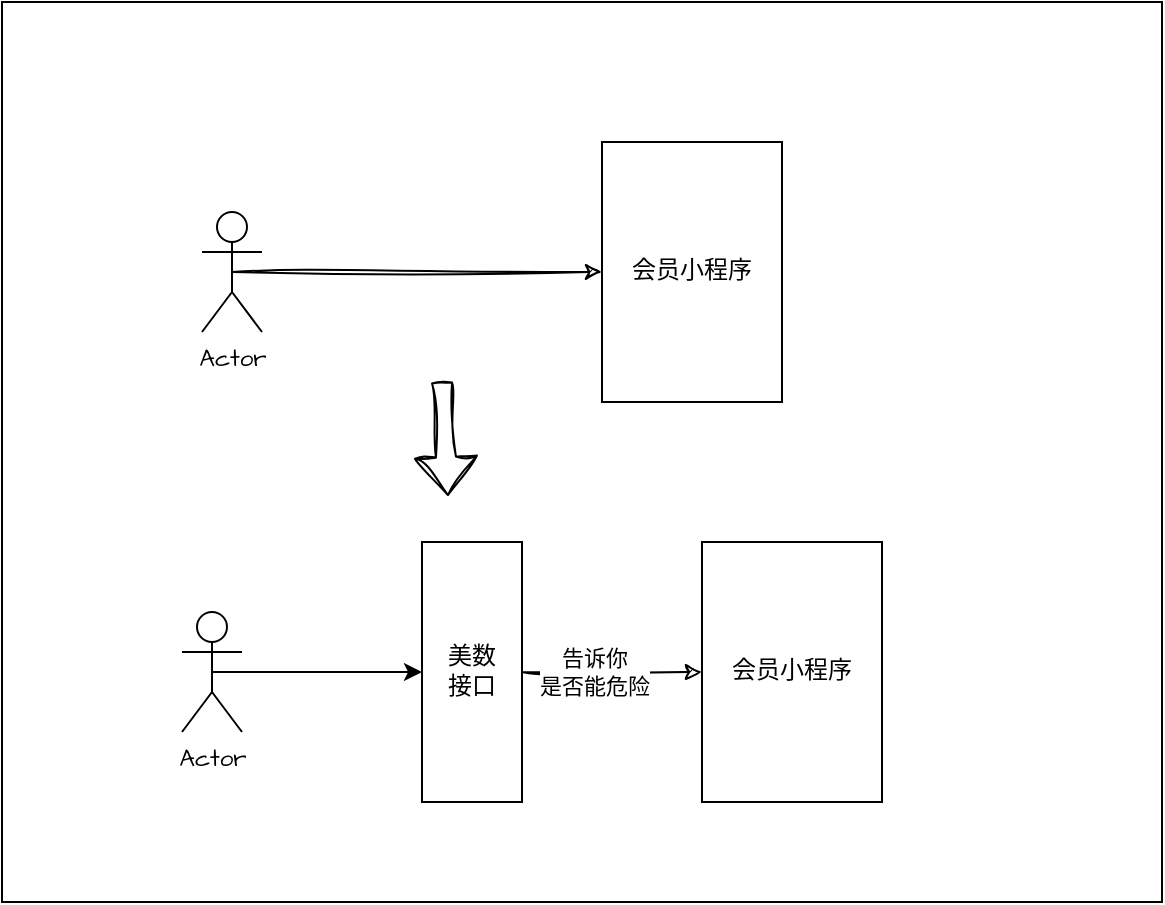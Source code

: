 <mxfile version="24.6.4" type="github">
  <diagram name="第 1 页" id="FyM_u4IROH9hrzbyVI0T">
    <mxGraphModel dx="2079" dy="833" grid="1" gridSize="10" guides="1" tooltips="1" connect="1" arrows="1" fold="1" page="1" pageScale="1" pageWidth="827" pageHeight="1169" math="0" shadow="0">
      <root>
        <mxCell id="0" />
        <mxCell id="1" parent="0" />
        <mxCell id="tBmrTLHr0Ty2pZJlx2eB-10" value="" style="rounded=0;whiteSpace=wrap;html=1;hachureGap=4;fontFamily=Architects Daughter;fontSource=https%3A%2F%2Ffonts.googleapis.com%2Fcss%3Ffamily%3DArchitects%2BDaughter;" vertex="1" parent="1">
          <mxGeometry x="-130" y="260" width="580" height="450" as="geometry" />
        </mxCell>
        <mxCell id="tBmrTLHr0Ty2pZJlx2eB-1" value="会员小程序" style="rounded=0;whiteSpace=wrap;html=1;hachureGap=4;fontFamily=Architects Daughter;fontSource=https%3A%2F%2Ffonts.googleapis.com%2Fcss%3Ffamily%3DArchitects%2BDaughter;" vertex="1" parent="1">
          <mxGeometry x="170" y="330" width="90" height="130" as="geometry" />
        </mxCell>
        <mxCell id="tBmrTLHr0Ty2pZJlx2eB-2" value="Actor" style="shape=umlActor;verticalLabelPosition=bottom;verticalAlign=top;html=1;outlineConnect=0;hachureGap=4;fontFamily=Architects Daughter;fontSource=https%3A%2F%2Ffonts.googleapis.com%2Fcss%3Ffamily%3DArchitects%2BDaughter;" vertex="1" parent="1">
          <mxGeometry x="-30" y="365" width="30" height="60" as="geometry" />
        </mxCell>
        <mxCell id="tBmrTLHr0Ty2pZJlx2eB-3" value="" style="endArrow=classic;html=1;rounded=0;sketch=1;hachureGap=4;jiggle=2;curveFitting=1;fontFamily=Architects Daughter;fontSource=https%3A%2F%2Ffonts.googleapis.com%2Fcss%3Ffamily%3DArchitects%2BDaughter;exitX=0.5;exitY=0.5;exitDx=0;exitDy=0;exitPerimeter=0;entryX=0;entryY=0.5;entryDx=0;entryDy=0;" edge="1" parent="1" source="tBmrTLHr0Ty2pZJlx2eB-2" target="tBmrTLHr0Ty2pZJlx2eB-1">
          <mxGeometry width="50" height="50" relative="1" as="geometry">
            <mxPoint x="50" y="430" as="sourcePoint" />
            <mxPoint x="100" y="380" as="targetPoint" />
          </mxGeometry>
        </mxCell>
        <mxCell id="tBmrTLHr0Ty2pZJlx2eB-4" value="会员小程序" style="rounded=0;whiteSpace=wrap;html=1;hachureGap=4;fontFamily=Architects Daughter;fontSource=https%3A%2F%2Ffonts.googleapis.com%2Fcss%3Ffamily%3DArchitects%2BDaughter;" vertex="1" parent="1">
          <mxGeometry x="220" y="530" width="90" height="130" as="geometry" />
        </mxCell>
        <mxCell id="tBmrTLHr0Ty2pZJlx2eB-5" value="Actor" style="shape=umlActor;verticalLabelPosition=bottom;verticalAlign=top;html=1;outlineConnect=0;hachureGap=4;fontFamily=Architects Daughter;fontSource=https%3A%2F%2Ffonts.googleapis.com%2Fcss%3Ffamily%3DArchitects%2BDaughter;" vertex="1" parent="1">
          <mxGeometry x="-40" y="565" width="30" height="60" as="geometry" />
        </mxCell>
        <mxCell id="tBmrTLHr0Ty2pZJlx2eB-6" value="" style="endArrow=classic;html=1;rounded=0;hachureGap=4;fontFamily=Architects Daughter;fontSource=https%3A%2F%2Ffonts.googleapis.com%2Fcss%3Ffamily%3DArchitects%2BDaughter;exitX=0.5;exitY=0.5;exitDx=0;exitDy=0;exitPerimeter=0;entryX=0;entryY=0.5;entryDx=0;entryDy=0;" edge="1" parent="1" source="tBmrTLHr0Ty2pZJlx2eB-5" target="tBmrTLHr0Ty2pZJlx2eB-7">
          <mxGeometry width="50" height="50" relative="1" as="geometry">
            <mxPoint x="40" y="630" as="sourcePoint" />
            <mxPoint x="90" y="580" as="targetPoint" />
          </mxGeometry>
        </mxCell>
        <mxCell id="tBmrTLHr0Ty2pZJlx2eB-8" style="edgeStyle=orthogonalEdgeStyle;rounded=0;sketch=1;hachureGap=4;jiggle=2;curveFitting=1;orthogonalLoop=1;jettySize=auto;html=1;exitX=1;exitY=0.5;exitDx=0;exitDy=0;entryX=0;entryY=0.5;entryDx=0;entryDy=0;fontFamily=Architects Daughter;fontSource=https%3A%2F%2Ffonts.googleapis.com%2Fcss%3Ffamily%3DArchitects%2BDaughter;" edge="1" parent="1" source="tBmrTLHr0Ty2pZJlx2eB-7" target="tBmrTLHr0Ty2pZJlx2eB-4">
          <mxGeometry relative="1" as="geometry" />
        </mxCell>
        <mxCell id="tBmrTLHr0Ty2pZJlx2eB-9" value="告诉你&lt;br&gt;是否能危险" style="edgeLabel;html=1;align=center;verticalAlign=middle;resizable=0;points=[];sketch=1;hachureGap=4;jiggle=2;curveFitting=1;fontFamily=Architects Daughter;fontSource=https%3A%2F%2Ffonts.googleapis.com%2Fcss%3Ffamily%3DArchitects%2BDaughter;" vertex="1" connectable="0" parent="tBmrTLHr0Ty2pZJlx2eB-8">
          <mxGeometry x="-0.2" relative="1" as="geometry">
            <mxPoint as="offset" />
          </mxGeometry>
        </mxCell>
        <mxCell id="tBmrTLHr0Ty2pZJlx2eB-7" value="美数&lt;br&gt;接口" style="rounded=0;whiteSpace=wrap;html=1;hachureGap=4;fontFamily=Architects Daughter;fontSource=https%3A%2F%2Ffonts.googleapis.com%2Fcss%3Ffamily%3DArchitects%2BDaughter;" vertex="1" parent="1">
          <mxGeometry x="80" y="530" width="50" height="130" as="geometry" />
        </mxCell>
        <mxCell id="tBmrTLHr0Ty2pZJlx2eB-11" value="" style="shape=flexArrow;endArrow=classic;html=1;rounded=0;sketch=1;hachureGap=4;jiggle=2;curveFitting=1;fontFamily=Architects Daughter;fontSource=https%3A%2F%2Ffonts.googleapis.com%2Fcss%3Ffamily%3DArchitects%2BDaughter;entryX=-0.14;entryY=0.131;entryDx=0;entryDy=0;entryPerimeter=0;" edge="1" parent="1">
          <mxGeometry width="50" height="50" relative="1" as="geometry">
            <mxPoint x="90" y="450" as="sourcePoint" />
            <mxPoint x="93" y="507.03" as="targetPoint" />
          </mxGeometry>
        </mxCell>
      </root>
    </mxGraphModel>
  </diagram>
</mxfile>
